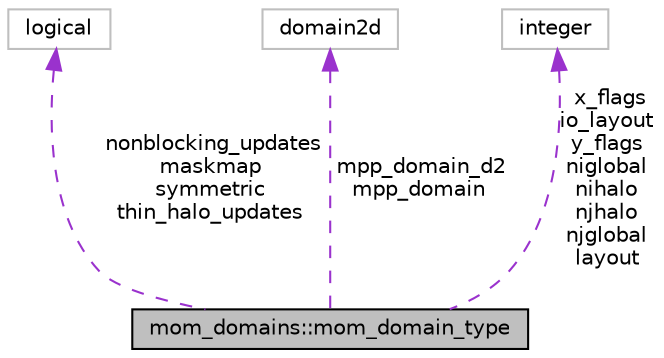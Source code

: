 digraph "mom_domains::mom_domain_type"
{
 // INTERACTIVE_SVG=YES
 // LATEX_PDF_SIZE
  edge [fontname="Helvetica",fontsize="10",labelfontname="Helvetica",labelfontsize="10"];
  node [fontname="Helvetica",fontsize="10",shape=record];
  Node1 [label="mom_domains::mom_domain_type",height=0.2,width=0.4,color="black", fillcolor="grey75", style="filled", fontcolor="black",tooltip="The MOM_domain_type contains information about the domain decompositoin."];
  Node2 -> Node1 [dir="back",color="darkorchid3",fontsize="10",style="dashed",label=" nonblocking_updates\nmaskmap\nsymmetric\nthin_halo_updates" ,fontname="Helvetica"];
  Node2 [label="logical",height=0.2,width=0.4,color="grey75", fillcolor="white", style="filled",tooltip=" "];
  Node3 -> Node1 [dir="back",color="darkorchid3",fontsize="10",style="dashed",label=" mpp_domain_d2\nmpp_domain" ,fontname="Helvetica"];
  Node3 [label="domain2d",height=0.2,width=0.4,color="grey75", fillcolor="white", style="filled",tooltip=" "];
  Node4 -> Node1 [dir="back",color="darkorchid3",fontsize="10",style="dashed",label=" x_flags\nio_layout\ny_flags\nniglobal\nnihalo\nnjhalo\nnjglobal\nlayout" ,fontname="Helvetica"];
  Node4 [label="integer",height=0.2,width=0.4,color="grey75", fillcolor="white", style="filled",tooltip=" "];
}

